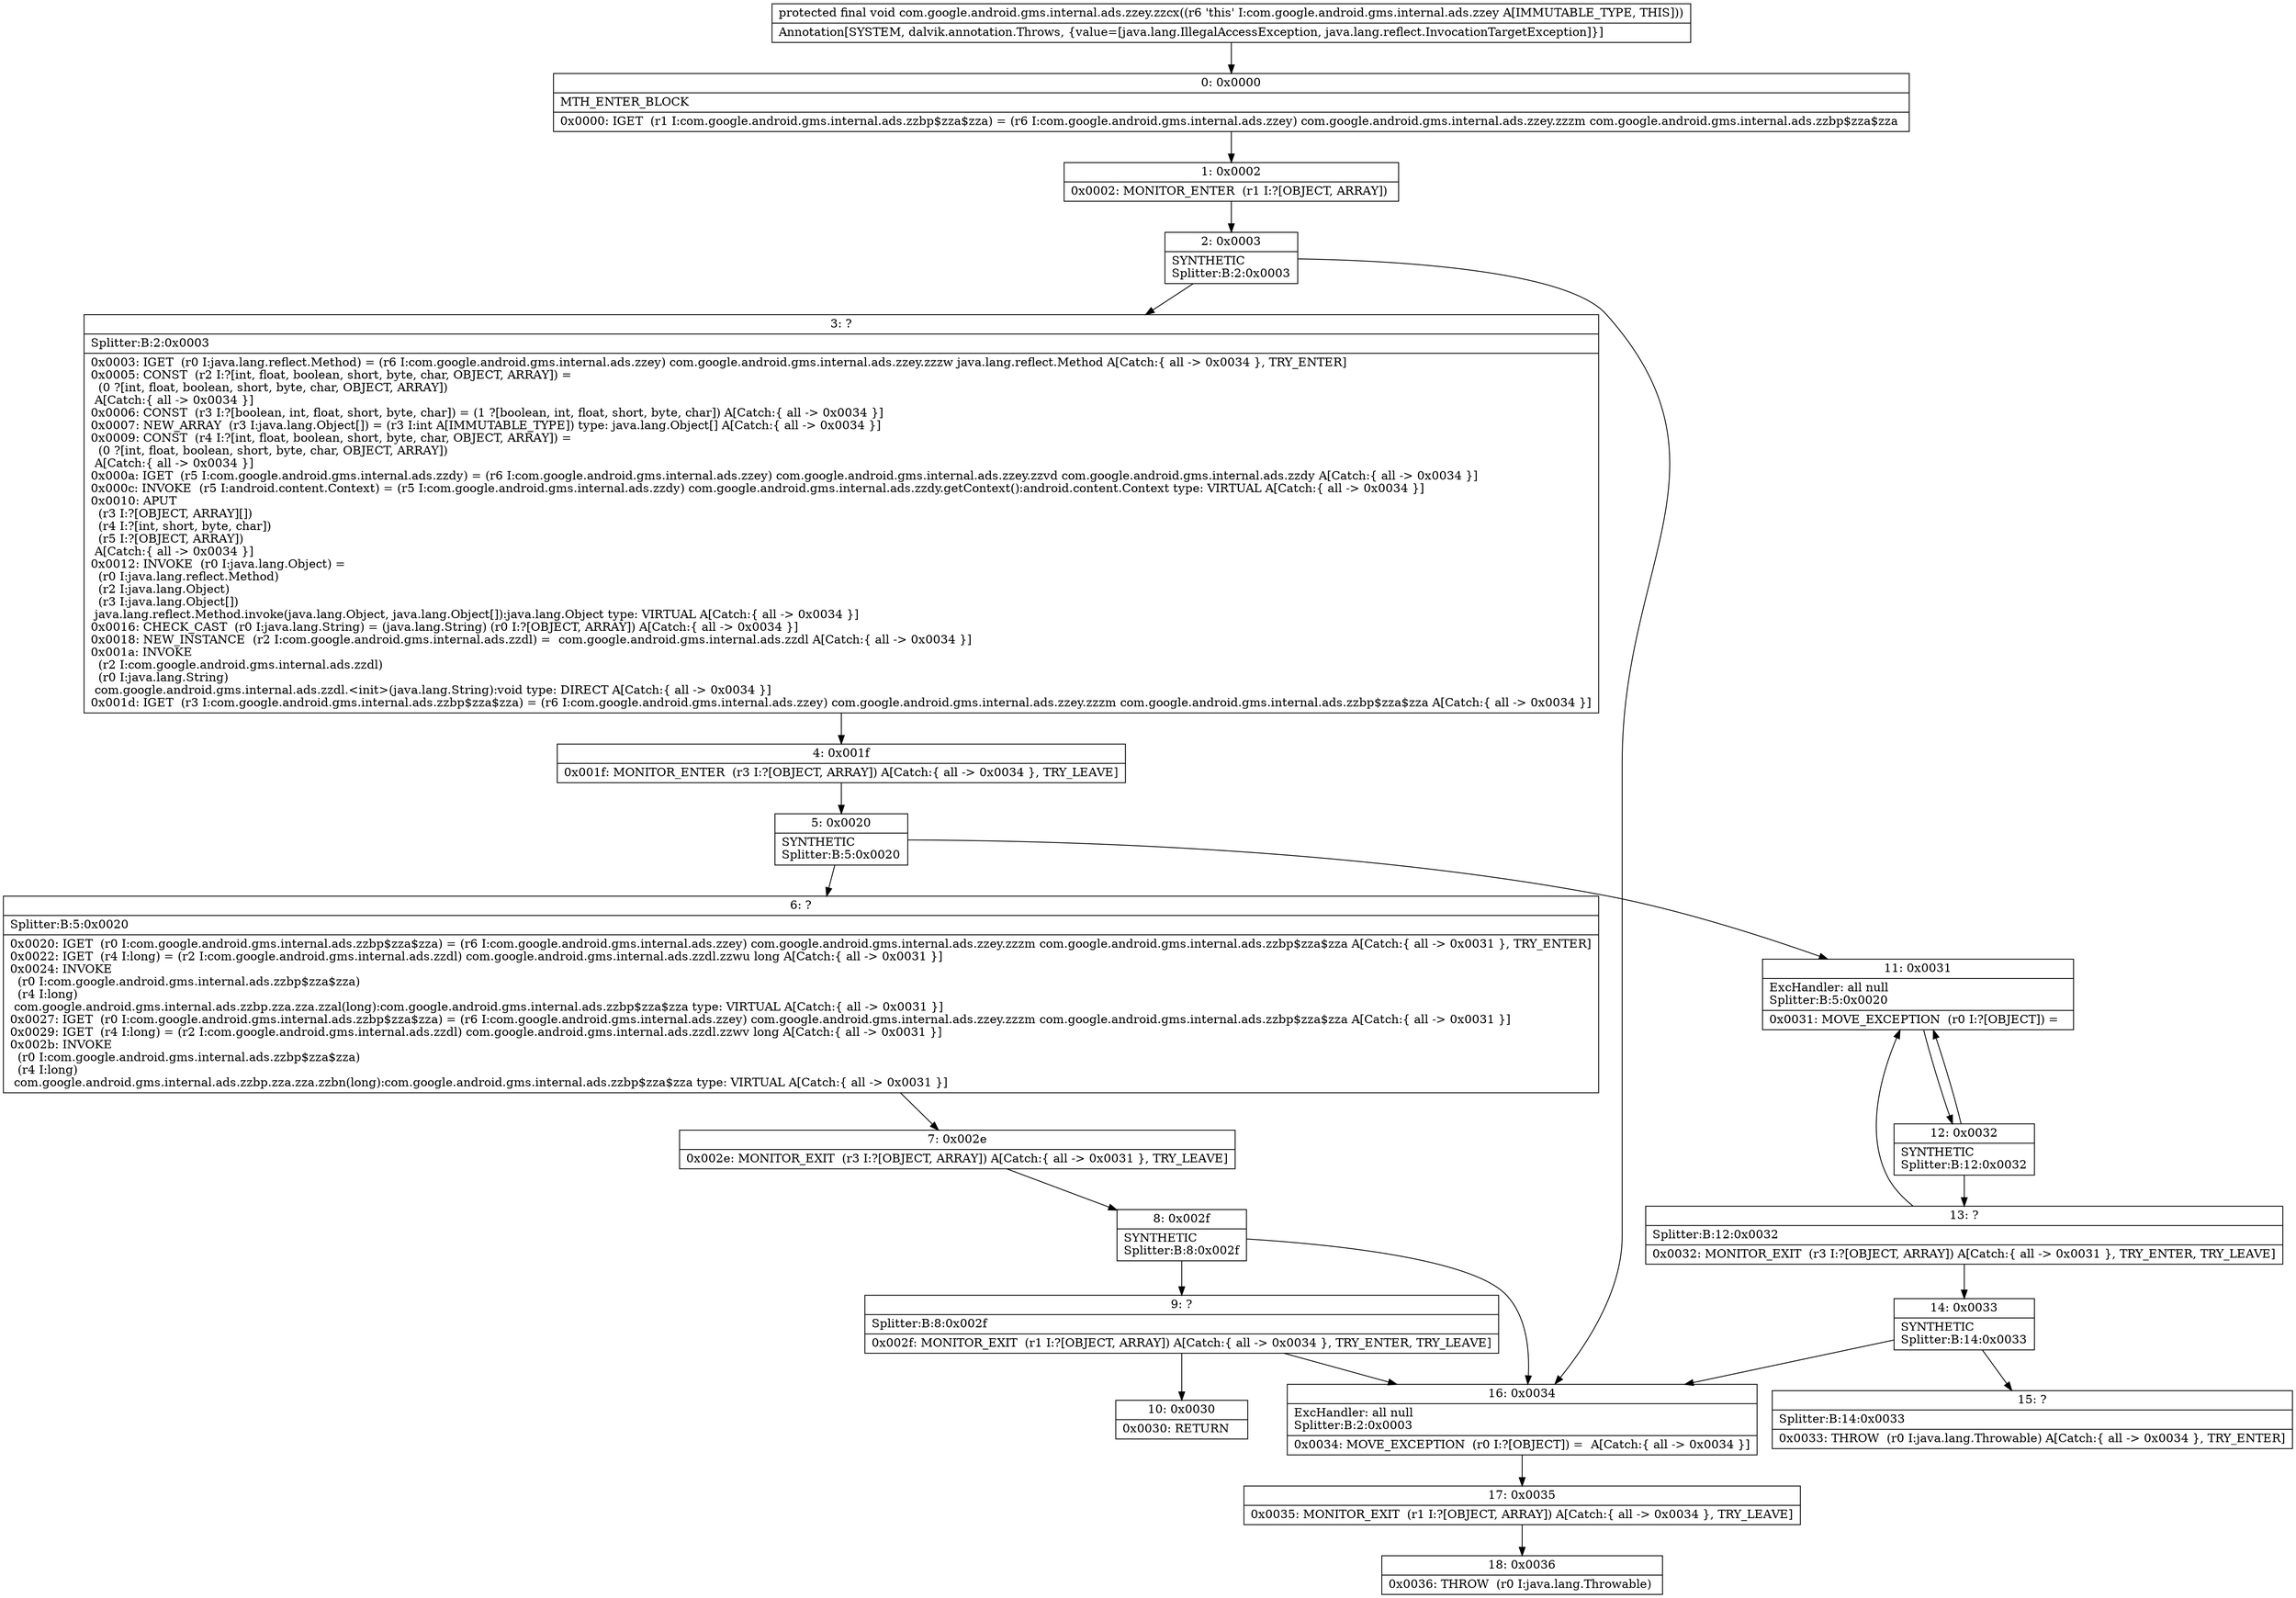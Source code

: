 digraph "CFG forcom.google.android.gms.internal.ads.zzey.zzcx()V" {
Node_0 [shape=record,label="{0\:\ 0x0000|MTH_ENTER_BLOCK\l|0x0000: IGET  (r1 I:com.google.android.gms.internal.ads.zzbp$zza$zza) = (r6 I:com.google.android.gms.internal.ads.zzey) com.google.android.gms.internal.ads.zzey.zzzm com.google.android.gms.internal.ads.zzbp$zza$zza \l}"];
Node_1 [shape=record,label="{1\:\ 0x0002|0x0002: MONITOR_ENTER  (r1 I:?[OBJECT, ARRAY]) \l}"];
Node_2 [shape=record,label="{2\:\ 0x0003|SYNTHETIC\lSplitter:B:2:0x0003\l}"];
Node_3 [shape=record,label="{3\:\ ?|Splitter:B:2:0x0003\l|0x0003: IGET  (r0 I:java.lang.reflect.Method) = (r6 I:com.google.android.gms.internal.ads.zzey) com.google.android.gms.internal.ads.zzey.zzzw java.lang.reflect.Method A[Catch:\{ all \-\> 0x0034 \}, TRY_ENTER]\l0x0005: CONST  (r2 I:?[int, float, boolean, short, byte, char, OBJECT, ARRAY]) = \l  (0 ?[int, float, boolean, short, byte, char, OBJECT, ARRAY])\l A[Catch:\{ all \-\> 0x0034 \}]\l0x0006: CONST  (r3 I:?[boolean, int, float, short, byte, char]) = (1 ?[boolean, int, float, short, byte, char]) A[Catch:\{ all \-\> 0x0034 \}]\l0x0007: NEW_ARRAY  (r3 I:java.lang.Object[]) = (r3 I:int A[IMMUTABLE_TYPE]) type: java.lang.Object[] A[Catch:\{ all \-\> 0x0034 \}]\l0x0009: CONST  (r4 I:?[int, float, boolean, short, byte, char, OBJECT, ARRAY]) = \l  (0 ?[int, float, boolean, short, byte, char, OBJECT, ARRAY])\l A[Catch:\{ all \-\> 0x0034 \}]\l0x000a: IGET  (r5 I:com.google.android.gms.internal.ads.zzdy) = (r6 I:com.google.android.gms.internal.ads.zzey) com.google.android.gms.internal.ads.zzey.zzvd com.google.android.gms.internal.ads.zzdy A[Catch:\{ all \-\> 0x0034 \}]\l0x000c: INVOKE  (r5 I:android.content.Context) = (r5 I:com.google.android.gms.internal.ads.zzdy) com.google.android.gms.internal.ads.zzdy.getContext():android.content.Context type: VIRTUAL A[Catch:\{ all \-\> 0x0034 \}]\l0x0010: APUT  \l  (r3 I:?[OBJECT, ARRAY][])\l  (r4 I:?[int, short, byte, char])\l  (r5 I:?[OBJECT, ARRAY])\l A[Catch:\{ all \-\> 0x0034 \}]\l0x0012: INVOKE  (r0 I:java.lang.Object) = \l  (r0 I:java.lang.reflect.Method)\l  (r2 I:java.lang.Object)\l  (r3 I:java.lang.Object[])\l java.lang.reflect.Method.invoke(java.lang.Object, java.lang.Object[]):java.lang.Object type: VIRTUAL A[Catch:\{ all \-\> 0x0034 \}]\l0x0016: CHECK_CAST  (r0 I:java.lang.String) = (java.lang.String) (r0 I:?[OBJECT, ARRAY]) A[Catch:\{ all \-\> 0x0034 \}]\l0x0018: NEW_INSTANCE  (r2 I:com.google.android.gms.internal.ads.zzdl) =  com.google.android.gms.internal.ads.zzdl A[Catch:\{ all \-\> 0x0034 \}]\l0x001a: INVOKE  \l  (r2 I:com.google.android.gms.internal.ads.zzdl)\l  (r0 I:java.lang.String)\l com.google.android.gms.internal.ads.zzdl.\<init\>(java.lang.String):void type: DIRECT A[Catch:\{ all \-\> 0x0034 \}]\l0x001d: IGET  (r3 I:com.google.android.gms.internal.ads.zzbp$zza$zza) = (r6 I:com.google.android.gms.internal.ads.zzey) com.google.android.gms.internal.ads.zzey.zzzm com.google.android.gms.internal.ads.zzbp$zza$zza A[Catch:\{ all \-\> 0x0034 \}]\l}"];
Node_4 [shape=record,label="{4\:\ 0x001f|0x001f: MONITOR_ENTER  (r3 I:?[OBJECT, ARRAY]) A[Catch:\{ all \-\> 0x0034 \}, TRY_LEAVE]\l}"];
Node_5 [shape=record,label="{5\:\ 0x0020|SYNTHETIC\lSplitter:B:5:0x0020\l}"];
Node_6 [shape=record,label="{6\:\ ?|Splitter:B:5:0x0020\l|0x0020: IGET  (r0 I:com.google.android.gms.internal.ads.zzbp$zza$zza) = (r6 I:com.google.android.gms.internal.ads.zzey) com.google.android.gms.internal.ads.zzey.zzzm com.google.android.gms.internal.ads.zzbp$zza$zza A[Catch:\{ all \-\> 0x0031 \}, TRY_ENTER]\l0x0022: IGET  (r4 I:long) = (r2 I:com.google.android.gms.internal.ads.zzdl) com.google.android.gms.internal.ads.zzdl.zzwu long A[Catch:\{ all \-\> 0x0031 \}]\l0x0024: INVOKE  \l  (r0 I:com.google.android.gms.internal.ads.zzbp$zza$zza)\l  (r4 I:long)\l com.google.android.gms.internal.ads.zzbp.zza.zza.zzal(long):com.google.android.gms.internal.ads.zzbp$zza$zza type: VIRTUAL A[Catch:\{ all \-\> 0x0031 \}]\l0x0027: IGET  (r0 I:com.google.android.gms.internal.ads.zzbp$zza$zza) = (r6 I:com.google.android.gms.internal.ads.zzey) com.google.android.gms.internal.ads.zzey.zzzm com.google.android.gms.internal.ads.zzbp$zza$zza A[Catch:\{ all \-\> 0x0031 \}]\l0x0029: IGET  (r4 I:long) = (r2 I:com.google.android.gms.internal.ads.zzdl) com.google.android.gms.internal.ads.zzdl.zzwv long A[Catch:\{ all \-\> 0x0031 \}]\l0x002b: INVOKE  \l  (r0 I:com.google.android.gms.internal.ads.zzbp$zza$zza)\l  (r4 I:long)\l com.google.android.gms.internal.ads.zzbp.zza.zza.zzbn(long):com.google.android.gms.internal.ads.zzbp$zza$zza type: VIRTUAL A[Catch:\{ all \-\> 0x0031 \}]\l}"];
Node_7 [shape=record,label="{7\:\ 0x002e|0x002e: MONITOR_EXIT  (r3 I:?[OBJECT, ARRAY]) A[Catch:\{ all \-\> 0x0031 \}, TRY_LEAVE]\l}"];
Node_8 [shape=record,label="{8\:\ 0x002f|SYNTHETIC\lSplitter:B:8:0x002f\l}"];
Node_9 [shape=record,label="{9\:\ ?|Splitter:B:8:0x002f\l|0x002f: MONITOR_EXIT  (r1 I:?[OBJECT, ARRAY]) A[Catch:\{ all \-\> 0x0034 \}, TRY_ENTER, TRY_LEAVE]\l}"];
Node_10 [shape=record,label="{10\:\ 0x0030|0x0030: RETURN   \l}"];
Node_11 [shape=record,label="{11\:\ 0x0031|ExcHandler: all null\lSplitter:B:5:0x0020\l|0x0031: MOVE_EXCEPTION  (r0 I:?[OBJECT]) =  \l}"];
Node_12 [shape=record,label="{12\:\ 0x0032|SYNTHETIC\lSplitter:B:12:0x0032\l}"];
Node_13 [shape=record,label="{13\:\ ?|Splitter:B:12:0x0032\l|0x0032: MONITOR_EXIT  (r3 I:?[OBJECT, ARRAY]) A[Catch:\{ all \-\> 0x0031 \}, TRY_ENTER, TRY_LEAVE]\l}"];
Node_14 [shape=record,label="{14\:\ 0x0033|SYNTHETIC\lSplitter:B:14:0x0033\l}"];
Node_15 [shape=record,label="{15\:\ ?|Splitter:B:14:0x0033\l|0x0033: THROW  (r0 I:java.lang.Throwable) A[Catch:\{ all \-\> 0x0034 \}, TRY_ENTER]\l}"];
Node_16 [shape=record,label="{16\:\ 0x0034|ExcHandler: all null\lSplitter:B:2:0x0003\l|0x0034: MOVE_EXCEPTION  (r0 I:?[OBJECT]) =  A[Catch:\{ all \-\> 0x0034 \}]\l}"];
Node_17 [shape=record,label="{17\:\ 0x0035|0x0035: MONITOR_EXIT  (r1 I:?[OBJECT, ARRAY]) A[Catch:\{ all \-\> 0x0034 \}, TRY_LEAVE]\l}"];
Node_18 [shape=record,label="{18\:\ 0x0036|0x0036: THROW  (r0 I:java.lang.Throwable) \l}"];
MethodNode[shape=record,label="{protected final void com.google.android.gms.internal.ads.zzey.zzcx((r6 'this' I:com.google.android.gms.internal.ads.zzey A[IMMUTABLE_TYPE, THIS]))  | Annotation[SYSTEM, dalvik.annotation.Throws, \{value=[java.lang.IllegalAccessException, java.lang.reflect.InvocationTargetException]\}]\l}"];
MethodNode -> Node_0;
Node_0 -> Node_1;
Node_1 -> Node_2;
Node_2 -> Node_3;
Node_2 -> Node_16;
Node_3 -> Node_4;
Node_4 -> Node_5;
Node_5 -> Node_6;
Node_5 -> Node_11;
Node_6 -> Node_7;
Node_7 -> Node_8;
Node_8 -> Node_9;
Node_8 -> Node_16;
Node_9 -> Node_10;
Node_9 -> Node_16;
Node_11 -> Node_12;
Node_12 -> Node_13;
Node_12 -> Node_11;
Node_13 -> Node_14;
Node_13 -> Node_11;
Node_14 -> Node_15;
Node_14 -> Node_16;
Node_16 -> Node_17;
Node_17 -> Node_18;
}

